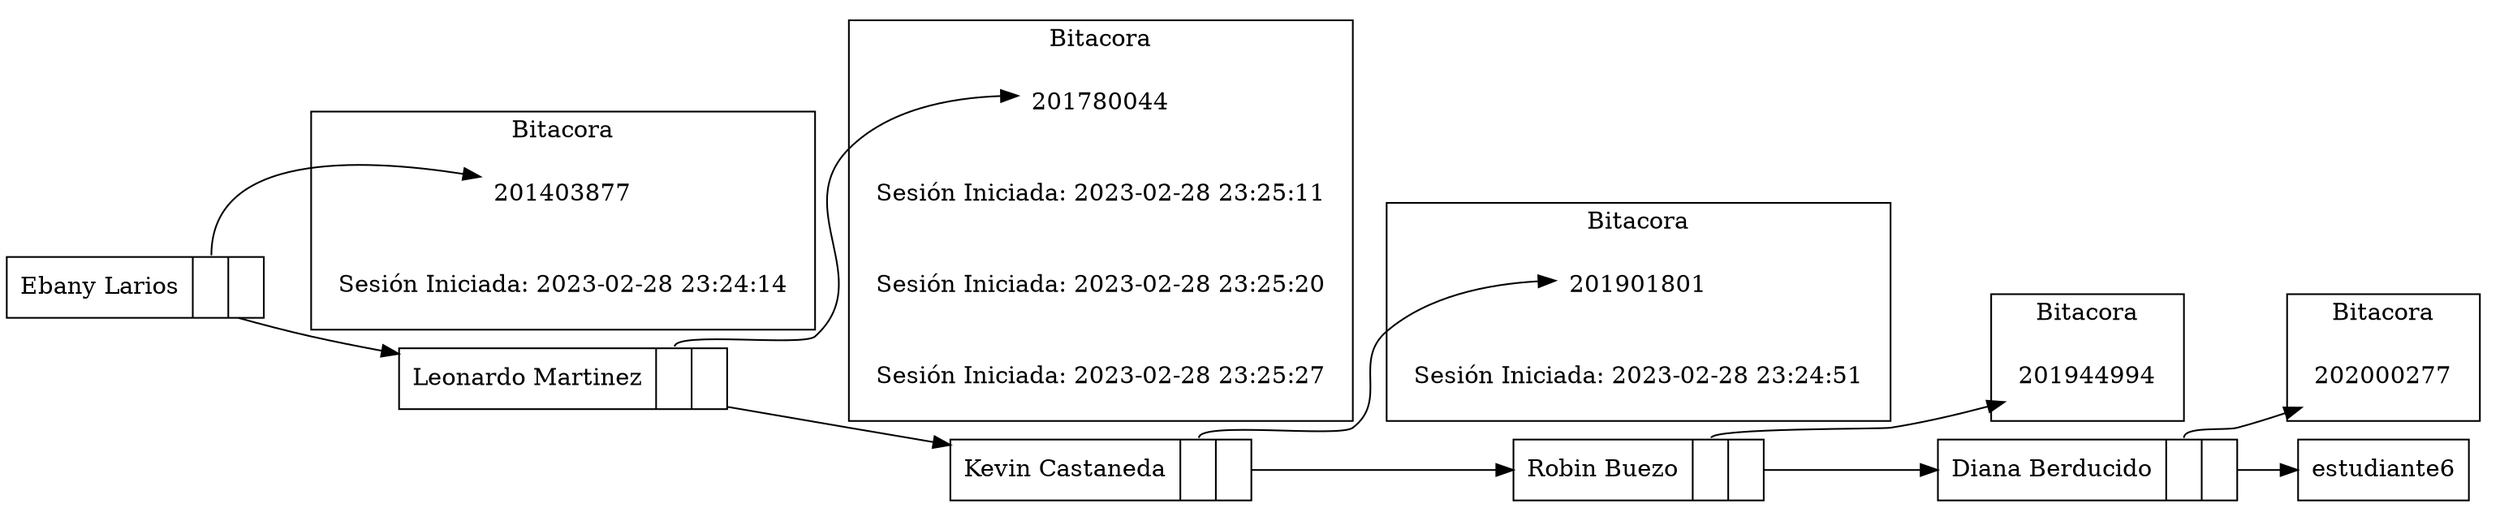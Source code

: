 digraph {
rankdir=LR;
node [shape=record];
subgraph cluster_notas0 {
node [shape=plaintext];
label = "Bitacora";
"201403877";
"Sesión Iniciada: 2023-02-28 23:24:14";
 }
subgraph cluster_notas1 {
node [shape=plaintext];
label = "Bitacora";
"201780044";
"Sesión Iniciada: 2023-02-28 23:25:11";
"Sesión Iniciada: 2023-02-28 23:25:20";
"Sesión Iniciada: 2023-02-28 23:25:27";
 }
subgraph cluster_notas2 {
node [shape=plaintext];
label = "Bitacora";
"201901801";
"Sesión Iniciada: 2023-02-28 23:24:51";
 }
subgraph cluster_notas3 {
node [shape=plaintext];
label = "Bitacora";
"201944994";
 }
subgraph cluster_notas4 {
node [shape=plaintext];
label = "Bitacora";
"202000277";
 }
estudiante1 [label="{Ebany Larios|<notas> |<siguiente> }"];
estudiante2 [label="{Leonardo Martinez|<notas> |<siguiente> }"];
estudiante3 [label="{Kevin Castaneda|<notas> |<siguiente> }"];
estudiante4 [label="{Robin Buezo|<notas> |<siguiente> }"];
estudiante5 [label="{Diana Berducido|<notas> |<siguiente> }"];
estudiante1 -> estudiante2;
estudiante2 -> estudiante3;
estudiante3 -> estudiante4;
estudiante4 -> estudiante5;
estudiante5 -> estudiante6;
estudiante1:notas -> 201403877;
estudiante2:notas -> 201780044;
estudiante3:notas -> 201901801;
estudiante4:notas -> 201944994;
estudiante5:notas -> 202000277;
}

